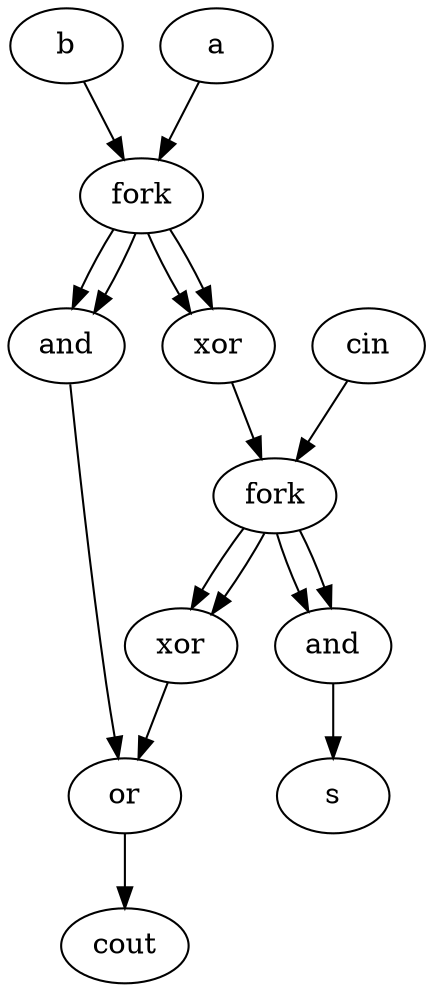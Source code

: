 digraph G {
n0 [label=cout]
n1 [label=s]
n2 [label=or]
n3 [label=and]
n4 [label=xor]
n5 [label=fork]
n6 [label=and]
n7 [label=xor]
n8 [label=fork]
n9 [label=b]
n10 [label=a]
n11 [label=cin]
n2 -> n0
n3 -> n1
n6 -> n2
n4 -> n2
n5 -> n3
n5 -> n3
n5 -> n4
n5 -> n4
n11 -> n5
n7 -> n5
n8 -> n6
n8 -> n6
n8 -> n7
n8 -> n7
n10 -> n8
n9 -> n8
}
